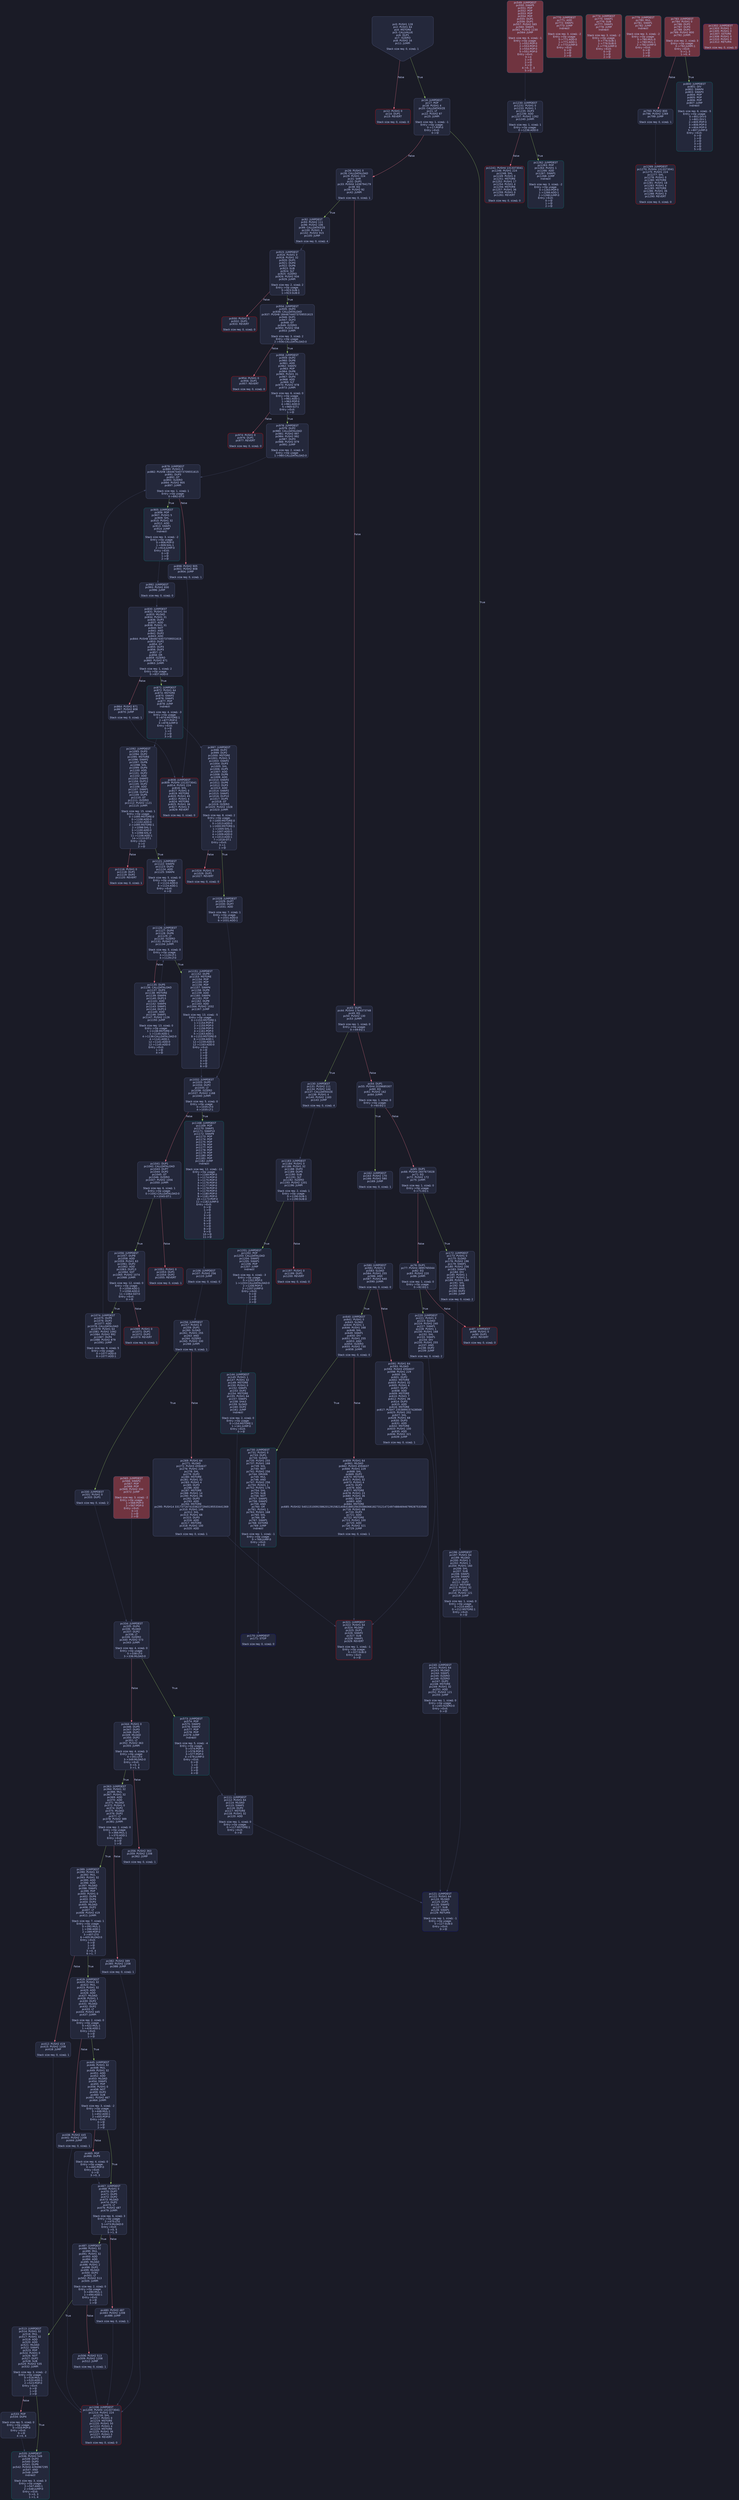 digraph G {
    node [shape=box, style="filled, rounded", color="#565f89", fontcolor="#c0caf5", fontname="Helvetica", fillcolor="#24283b"];
    edge [color="#414868", fontcolor="#c0caf5", fontname="Helvetica"];
    bgcolor="#1a1b26";
    0 [ label = "pc0: PUSH1 128
pc2: PUSH1 64
pc4: MSTORE
pc5: CALLVALUE
pc6: DUP1
pc7: ISZERO
pc8: PUSH2 16
pc11: JUMPI

Stack size req: 0, sizeΔ: 1
" shape = invhouse]
    1 [ label = "pc12: PUSH1 0
pc14: DUP1
pc15: REVERT

Stack size req: 0, sizeΔ: 0
" color = "red"]
    2 [ label = "pc16: JUMPDEST
pc17: POP
pc18: PUSH1 4
pc20: CALLDATASIZE
pc21: LT
pc22: PUSH2 87
pc25: JUMPI

Stack size req: 1, sizeΔ: -1
Entry->Op usage:
	0->17:POP:0
Entry->Exit:
	0->😵
"]
    3 [ label = "pc26: PUSH1 0
pc28: CALLDATALOAD
pc29: PUSH1 224
pc31: SHR
pc32: DUP1
pc33: PUSH4 1438794179
pc38: EQ
pc39: PUSH2 92
pc42: JUMPI

Stack size req: 0, sizeΔ: 1
"]
    4 [ label = "pc43: DUP1
pc44: PUSH4 1764373748
pc49: EQ
pc50: PUSH2 130
pc53: JUMPI

Stack size req: 1, sizeΔ: 0
Entry->Op usage:
	0->49:EQ:1
"]
    5 [ label = "pc54: DUP1
pc55: PUSH4 2039685307
pc60: EQ
pc61: PUSH2 162
pc64: JUMPI

Stack size req: 1, sizeΔ: 0
Entry->Op usage:
	0->60:EQ:1
"]
    6 [ label = "pc65: DUP1
pc66: PUSH4 2607673028
pc71: EQ
pc72: PUSH2 172
pc75: JUMPI

Stack size req: 1, sizeΔ: 0
Entry->Op usage:
	0->71:EQ:1
"]
    7 [ label = "pc76: DUP1
pc77: PUSH4 3895765044
pc82: EQ
pc83: PUSH2 220
pc86: JUMPI

Stack size req: 1, sizeΔ: 0
Entry->Op usage:
	0->82:EQ:1
"]
    8 [ label = "pc87: JUMPDEST
pc88: PUSH1 0
pc90: DUP1
pc91: REVERT

Stack size req: 0, sizeΔ: 0
" color = "red"]
    9 [ label = "pc92: JUMPDEST
pc93: PUSH2 111
pc96: PUSH2 106
pc99: CALLDATASIZE
pc100: PUSH1 4
pc102: PUSH2 915
pc105: JUMP

Stack size req: 0, sizeΔ: 4
"]
    10 [ label = "pc106: JUMPDEST
pc107: PUSH2 256
pc110: JUMP

Stack size req: 0, sizeΔ: 0
"]
    11 [ label = "pc111: JUMPDEST
pc112: PUSH1 64
pc114: MLOAD
pc115: SWAP1
pc116: DUP2
pc117: MSTORE
pc118: PUSH1 32
pc120: ADD

Stack size req: 1, sizeΔ: 0
Entry->Op usage:
	0->117:MSTORE:1
Entry->Exit:
	0->😵
"]
    12 [ label = "pc121: JUMPDEST
pc122: PUSH1 64
pc124: MLOAD
pc125: DUP1
pc126: SWAP2
pc127: SUB
pc128: SWAP1
pc129: RETURN

Stack size req: 1, sizeΔ: -1
Entry->Op usage:
	0->127:SUB:0
Entry->Exit:
	0->😵
" color = "darkblue"]
    13 [ label = "pc130: JUMPDEST
pc131: PUSH2 111
pc134: PUSH2 144
pc137: CALLDATASIZE
pc138: PUSH1 4
pc140: PUSH2 1183
pc143: JUMP

Stack size req: 0, sizeΔ: 4
"]
    14 [ label = "pc144: JUMPDEST
pc145: PUSH1 1
pc147: PUSH1 32
pc149: MSTORE
pc150: PUSH1 0
pc152: SWAP1
pc153: DUP2
pc154: MSTORE
pc155: PUSH1 64
pc157: SWAP1
pc158: SHA3
pc159: SLOAD
pc160: DUP2
pc161: JUMP
Indirect!

Stack size req: 2, sizeΔ: 0
Entry->Op usage:
	0->154:MSTORE:1
	1->161:JUMP:0
Entry->Exit:
	0->😵
" color = "teal"]
    15 [ label = "pc162: JUMPDEST
pc163: PUSH2 170
pc166: PUSH2 580
pc169: JUMP

Stack size req: 0, sizeΔ: 1
"]
    16 [ label = "pc170: JUMPDEST
pc171: STOP

Stack size req: 0, sizeΔ: 0
" color = "darkblue"]
    17 [ label = "pc172: JUMPDEST
pc173: PUSH1 0
pc175: SLOAD
pc176: PUSH2 196
pc179: SWAP1
pc180: PUSH2 256
pc183: SWAP1
pc184: DIV
pc185: PUSH1 1
pc187: PUSH1 1
pc189: PUSH1 160
pc191: SHL
pc192: SUB
pc193: AND
pc194: DUP2
pc195: JUMP

Stack size req: 0, sizeΔ: 2
"]
    18 [ label = "pc196: JUMPDEST
pc197: PUSH1 64
pc199: MLOAD
pc200: PUSH1 1
pc202: PUSH1 1
pc204: PUSH1 160
pc206: SHL
pc207: SUB
pc208: SWAP1
pc209: SWAP2
pc210: AND
pc211: DUP2
pc212: MSTORE
pc213: PUSH1 32
pc215: ADD
pc216: PUSH2 121
pc219: JUMP

Stack size req: 1, sizeΔ: 0
Entry->Op usage:
	0->210:AND:0
	0->212:MSTORE:1
Entry->Exit:
	0->😵
"]
    19 [ label = "pc220: JUMPDEST
pc221: PUSH1 0
pc223: SLOAD
pc224: PUSH2 240
pc227: SWAP1
pc228: PUSH1 1
pc230: PUSH1 168
pc232: SHL
pc233: SWAP1
pc234: DIV
pc235: PUSH1 255
pc237: AND
pc238: DUP2
pc239: JUMP

Stack size req: 0, sizeΔ: 2
"]
    20 [ label = "pc240: JUMPDEST
pc241: PUSH1 64
pc243: MLOAD
pc244: SWAP1
pc245: ISZERO
pc246: ISZERO
pc247: DUP2
pc248: MSTORE
pc249: PUSH1 32
pc251: ADD
pc252: PUSH2 121
pc255: JUMP

Stack size req: 1, sizeΔ: 0
Entry->Op usage:
	0->245:ISZERO:0
Entry->Exit:
	0->😵
"]
    21 [ label = "pc256: JUMPDEST
pc257: PUSH1 0
pc259: DUP1
pc260: SLOAD
pc261: PUSH1 255
pc263: AND
pc264: ISZERO
pc265: PUSH2 330
pc268: JUMPI

Stack size req: 0, sizeΔ: 1
"]
    22 [ label = "pc269: PUSH1 64
pc271: MLOAD
pc272: PUSH3 4594637
pc276: PUSH1 229
pc278: SHL
pc279: DUP2
pc280: MSTORE
pc281: PUSH1 32
pc283: PUSH1 4
pc285: DUP3
pc286: ADD
pc287: MSTORE
pc288: PUSH1 14
pc290: PUSH1 36
pc292: DUP3
pc293: ADD
pc294: MSTORE
pc295: PUSH14 331737167410362372945195533441369
pc310: PUSH1 146
pc312: SHL
pc313: PUSH1 68
pc315: DUP3
pc316: ADD
pc317: MSTORE
pc318: PUSH1 100
pc320: ADD

Stack size req: 0, sizeΔ: 1
"]
    23 [ label = "pc321: JUMPDEST
pc322: PUSH1 64
pc324: MLOAD
pc325: DUP1
pc326: SWAP2
pc327: SUB
pc328: SWAP1
pc329: REVERT

Stack size req: 1, sizeΔ: -1
Entry->Op usage:
	0->327:SUB:0
Entry->Exit:
	0->😵
" color = "red"]
    24 [ label = "pc330: JUMPDEST
pc331: PUSH1 0
pc333: DUP1

Stack size req: 0, sizeΔ: 2
"]
    25 [ label = "pc334: JUMPDEST
pc335: DUP4
pc336: MLOAD
pc337: DUP2
pc338: LT
pc339: ISZERO
pc340: PUSH2 573
pc343: JUMPI

Stack size req: 4, sizeΔ: 0
Entry->Op usage:
	0->338:LT:0
	3->336:MLOAD:0
"]
    26 [ label = "pc344: PUSH1 0
pc346: DUP5
pc347: DUP3
pc348: DUP2
pc349: MLOAD
pc350: DUP2
pc351: LT
pc352: PUSH2 363
pc355: JUMPI

Stack size req: 4, sizeΔ: 3
Entry->Op usage:
	0->351:LT:0
	3->349:MLOAD:0
Entry->Exit:
	0->0, 3
	3->1, 6
"]
    27 [ label = "pc356: PUSH2 363
pc359: PUSH2 1208
pc362: JUMP

Stack size req: 0, sizeΔ: 1
"]
    28 [ label = "pc363: JUMPDEST
pc364: PUSH1 32
pc366: MUL
pc367: PUSH1 32
pc369: ADD
pc370: ADD
pc371: MLOAD
pc372: PUSH1 0
pc374: DUP2
pc375: MLOAD
pc376: DUP2
pc377: LT
pc378: PUSH2 389
pc381: JUMPI

Stack size req: 2, sizeΔ: 0
Entry->Op usage:
	0->366:MUL:1
	1->370:ADD:1
Entry->Exit:
	0->😵
	1->😵
"]
    29 [ label = "pc382: PUSH2 389
pc385: PUSH2 1208
pc388: JUMP

Stack size req: 0, sizeΔ: 1
"]
    30 [ label = "pc389: JUMPDEST
pc390: PUSH1 32
pc392: MUL
pc393: PUSH1 32
pc395: ADD
pc396: ADD
pc397: MLOAD
pc398: SWAP1
pc399: POP
pc400: PUSH1 0
pc402: DUP6
pc403: DUP4
pc404: DUP2
pc405: MLOAD
pc406: DUP2
pc407: LT
pc408: PUSH2 419
pc411: JUMPI

Stack size req: 7, sizeΔ: 1
Entry->Op usage:
	0->392:MUL:1
	1->396:ADD:1
	2->399:POP:0
	3->407:LT:0
	6->405:MLOAD:0
Entry->Exit:
	0->😵
	1->😵
	2->😵
	3->0, 4
	6->1, 7
"]
    31 [ label = "pc412: PUSH2 419
pc415: PUSH2 1208
pc418: JUMP

Stack size req: 0, sizeΔ: 1
"]
    32 [ label = "pc419: JUMPDEST
pc420: PUSH1 32
pc422: MUL
pc423: PUSH1 32
pc425: ADD
pc426: ADD
pc427: MLOAD
pc428: PUSH1 1
pc430: DUP2
pc431: MLOAD
pc432: DUP2
pc433: LT
pc434: PUSH2 445
pc437: JUMPI

Stack size req: 2, sizeΔ: 0
Entry->Op usage:
	0->422:MUL:1
	1->426:ADD:1
Entry->Exit:
	0->😵
	1->😵
"]
    33 [ label = "pc438: PUSH2 445
pc441: PUSH2 1208
pc444: JUMP

Stack size req: 0, sizeΔ: 1
"]
    34 [ label = "pc445: JUMPDEST
pc446: PUSH1 32
pc448: MUL
pc449: PUSH1 32
pc451: ADD
pc452: ADD
pc453: MLOAD
pc454: SWAP1
pc455: POP
pc456: PUSH1 0
pc458: NOT
pc459: DUP2
pc460: SUB
pc461: PUSH2 467
pc464: JUMPI

Stack size req: 3, sizeΔ: -2
Entry->Op usage:
	0->448:MUL:1
	1->452:ADD:1
	2->455:POP:0
Entry->Exit:
	0->😵
	1->😵
	2->😵
"]
    35 [ label = "pc465: POP
pc466: DUP3

Stack size req: 4, sizeΔ: 0
Entry->Op usage:
	0->465:POP:0
Entry->Exit:
	0->😵
	3->0, 3
"]
    36 [ label = "pc467: JUMPDEST
pc468: PUSH1 0
pc470: DUP7
pc471: DUP5
pc472: DUP2
pc473: MLOAD
pc474: DUP2
pc475: LT
pc476: PUSH2 487
pc479: JUMPI

Stack size req: 6, sizeΔ: 3
Entry->Op usage:
	2->475:LT:0
	5->473:MLOAD:0
Entry->Exit:
	2->0, 5
	5->1, 8
"]
    37 [ label = "pc480: PUSH2 487
pc483: PUSH2 1208
pc486: JUMP

Stack size req: 0, sizeΔ: 1
"]
    38 [ label = "pc487: JUMPDEST
pc488: PUSH1 32
pc490: MUL
pc491: PUSH1 32
pc493: ADD
pc494: ADD
pc495: MLOAD
pc496: PUSH1 2
pc498: DUP2
pc499: MLOAD
pc500: DUP2
pc501: LT
pc502: PUSH2 513
pc505: JUMPI

Stack size req: 2, sizeΔ: 0
Entry->Op usage:
	0->490:MUL:1
	1->494:ADD:1
Entry->Exit:
	0->😵
	1->😵
"]
    39 [ label = "pc506: PUSH2 513
pc509: PUSH2 1208
pc512: JUMP

Stack size req: 0, sizeΔ: 1
"]
    40 [ label = "pc513: JUMPDEST
pc514: PUSH1 32
pc516: MUL
pc517: PUSH1 32
pc519: ADD
pc520: ADD
pc521: MLOAD
pc522: SWAP1
pc523: POP
pc524: PUSH1 0
pc526: NOT
pc527: DUP2
pc528: SUB
pc529: PUSH2 535
pc532: JUMPI

Stack size req: 3, sizeΔ: -2
Entry->Op usage:
	0->516:MUL:1
	1->520:ADD:1
	2->523:POP:0
Entry->Exit:
	0->😵
	1->😵
	2->😵
"]
    41 [ label = "pc533: POP
pc534: DUP4

Stack size req: 5, sizeΔ: 0
Entry->Op usage:
	0->533:POP:0
Entry->Exit:
	0->😵
	4->0, 4
"]
    42 [ label = "pc535: JUMPDEST
pc536: PUSH2 549
pc539: DUP3
pc540: DUP3
pc541: DUP6
pc542: PUSH4 4294967295
pc547: AND
pc548: JUMP
Indirect!

Stack size req: 3, sizeΔ: 3
Entry->Op usage:
	2->547:AND:1
	2->548:JUMP:0
Entry->Exit:
	0->0, 3
	1->1, 4
" color = "teal"]
    43 [ label = "pc549: JUMPDEST
pc550: SWAP5
pc551: POP
pc552: POP
pc553: POP
pc554: POP
pc555: DUP1
pc556: DUP1
pc557: PUSH2 565
pc560: SWAP1
pc561: PUSH2 1230
pc564: JUMP

Stack size req: 6, sizeΔ: -1
Entry->Op usage:
	1->552:POP:0
	2->553:POP:0
	3->554:POP:0
	5->551:POP:0
Entry->Exit:
	0->4
	1->😵
	2->😵
	3->😵
	4->0, 2, 3
	5->😵
" fillcolor = "#703440"]
    44 [ label = "pc565: JUMPDEST
pc566: SWAP2
pc567: POP
pc568: POP
pc569: PUSH2 334
pc572: JUMP

Stack size req: 3, sizeΔ: -2
Entry->Op usage:
	1->568:POP:0
	2->567:POP:0
Entry->Exit:
	0->0
	1->😵
	2->😵
" fillcolor = "#703440"]
    45 [ label = "pc573: JUMPDEST
pc574: POP
pc575: SWAP3
pc576: SWAP2
pc577: POP
pc578: POP
pc579: JUMP
Indirect!

Stack size req: 5, sizeΔ: -4
Entry->Op usage:
	0->574:POP:0
	2->578:POP:0
	3->577:POP:0
	4->579:JUMP:0
Entry->Exit:
	0->😵
	1->0
	2->😵
	3->😵
	4->😵
" color = "teal"]
    46 [ label = "pc580: JUMPDEST
pc581: PUSH1 0
pc583: SLOAD
pc584: PUSH1 255
pc586: AND
pc587: PUSH2 640
pc590: JUMPI

Stack size req: 0, sizeΔ: 0
"]
    47 [ label = "pc591: PUSH1 64
pc593: MLOAD
pc594: PUSH3 4594637
pc598: PUSH1 229
pc600: SHL
pc601: DUP2
pc602: MSTORE
pc603: PUSH1 32
pc605: PUSH1 4
pc607: DUP3
pc608: ADD
pc609: MSTORE
pc610: PUSH1 7
pc612: PUSH1 36
pc614: DUP3
pc615: ADD
pc616: MSTORE
pc617: PUSH7 2353899157428569
pc625: PUSH1 202
pc627: SHL
pc628: PUSH1 68
pc630: DUP3
pc631: ADD
pc632: MSTORE
pc633: PUSH1 100
pc635: ADD
pc636: PUSH2 321
pc639: JUMP

Stack size req: 0, sizeΔ: 1
"]
    48 [ label = "pc640: JUMPDEST
pc641: PUSH1 0
pc643: SLOAD
pc644: PUSH1 1
pc646: PUSH1 168
pc648: SHL
pc649: SWAP1
pc650: DIV
pc651: PUSH1 255
pc653: AND
pc654: ISZERO
pc655: PUSH2 730
pc658: JUMPI

Stack size req: 0, sizeΔ: 0
"]
    49 [ label = "pc659: PUSH1 64
pc661: MLOAD
pc662: PUSH3 4594637
pc666: PUSH1 229
pc668: SHL
pc669: DUP2
pc670: MSTORE
pc671: PUSH1 32
pc673: PUSH1 4
pc675: DUP3
pc676: ADD
pc677: MSTORE
pc678: PUSH1 23
pc680: PUSH1 36
pc682: DUP3
pc683: ADD
pc684: MSTORE
pc685: PUSH32 54011510091586201291582140641885294350860661827312147249748846946799287533568
pc718: PUSH1 68
pc720: DUP3
pc721: ADD
pc722: MSTORE
pc723: PUSH1 100
pc725: ADD
pc726: PUSH2 321
pc729: JUMP

Stack size req: 0, sizeΔ: 1
"]
    50 [ label = "pc730: JUMPDEST
pc731: PUSH1 0
pc733: DUP1
pc734: SLOAD
pc735: PUSH1 255
pc737: PUSH1 168
pc739: SHL
pc740: NOT
pc741: PUSH2 256
pc744: ORIGIN
pc745: MUL
pc746: AND
pc747: PUSH2 256
pc750: PUSH1 1
pc752: PUSH1 176
pc754: SHL
pc755: SUB
pc756: NOT
pc757: SWAP1
pc758: SWAP2
pc759: AND
pc760: OR
pc761: PUSH1 1
pc763: PUSH1 168
pc765: SHL
pc766: OR
pc767: SWAP1
pc768: SSTORE
pc769: JUMP
Indirect!

Stack size req: 1, sizeΔ: -1
Entry->Op usage:
	0->769:JUMP:0
Entry->Exit:
	0->😵
" color = "teal"]
    51 [ label = "pc770: JUMPDEST
pc771: ADD
pc772: SWAP1
pc773: JUMP
Indirect!

Stack size req: 3, sizeΔ: -2
Entry->Op usage:
	0->771:ADD:0
	1->771:ADD:1
	2->773:JUMP:0
Entry->Exit:
	0->😵
	1->😵
	2->😵
" color = "teal" fillcolor = "#703440"]
    52 [ label = "pc774: JUMPDEST
pc775: SWAP1
pc776: SUB
pc777: SWAP1
pc778: JUMP
Indirect!

Stack size req: 3, sizeΔ: -2
Entry->Op usage:
	0->776:SUB:1
	1->776:SUB:0
	2->778:JUMP:0
Entry->Exit:
	0->😵
	1->😵
	2->😵
" color = "teal" fillcolor = "#703440"]
    53 [ label = "pc779: JUMPDEST
pc780: MUL
pc781: SWAP1
pc782: JUMP
Indirect!

Stack size req: 3, sizeΔ: -2
Entry->Op usage:
	0->780:MUL:0
	1->780:MUL:1
	2->782:JUMP:0
Entry->Exit:
	0->😵
	1->😵
	2->😵
" color = "teal" fillcolor = "#703440"]
    54 [ label = "pc783: JUMPDEST
pc784: PUSH1 0
pc786: DUP2
pc787: DUP4
pc788: DUP2
pc789: PUSH2 800
pc792: JUMPI

Stack size req: 2, sizeΔ: 3
Entry->Op usage:
	0->792:JUMPI:1
Entry->Exit:
	0->1, 3
	1->0, 4
" fillcolor = "#703440"]
    55 [ label = "pc793: PUSH2 800
pc796: PUSH2 1269
pc799: JUMP

Stack size req: 0, sizeΔ: 1
"]
    56 [ label = "pc800: JUMPDEST
pc801: DIV
pc802: SWAP4
pc803: SWAP3
pc804: POP
pc805: POP
pc806: POP
pc807: JUMP
Indirect!

Stack size req: 6, sizeΔ: -5
Entry->Op usage:
	0->801:DIV:0
	1->801:DIV:1
	2->805:POP:0
	3->806:POP:0
	4->804:POP:0
	5->807:JUMP:0
Entry->Exit:
	0->😵
	1->😵
	2->😵
	3->😵
	4->😵
	5->😵
" color = "teal"]
    57 [ label = "pc808: JUMPDEST
pc809: PUSH4 1313373041
pc814: PUSH1 224
pc816: SHL
pc817: PUSH1 0
pc819: MSTORE
pc820: PUSH1 65
pc822: PUSH1 4
pc824: MSTORE
pc825: PUSH1 36
pc827: PUSH1 0
pc829: REVERT

Stack size req: 0, sizeΔ: 0
" color = "red"]
    58 [ label = "pc830: JUMPDEST
pc831: PUSH1 64
pc833: MLOAD
pc834: PUSH1 31
pc836: DUP3
pc837: ADD
pc838: PUSH1 31
pc840: NOT
pc841: AND
pc842: DUP2
pc843: ADD
pc844: PUSH8 18446744073709551615
pc853: DUP2
pc854: GT
pc855: DUP3
pc856: DUP3
pc857: LT
pc858: OR
pc859: ISZERO
pc860: PUSH2 871
pc863: JUMPI

Stack size req: 1, sizeΔ: 2
Entry->Op usage:
	0->837:ADD:0
"]
    59 [ label = "pc864: PUSH2 871
pc867: PUSH2 808
pc870: JUMP

Stack size req: 0, sizeΔ: 1
"]
    60 [ label = "pc871: JUMPDEST
pc872: PUSH1 64
pc874: MSTORE
pc875: SWAP2
pc876: SWAP1
pc877: POP
pc878: JUMP
Indirect!

Stack size req: 4, sizeΔ: -3
Entry->Op usage:
	0->874:MSTORE:1
	2->877:POP:0
	3->878:JUMP:0
Entry->Exit:
	0->😵
	1->0
	2->😵
	3->😵
" color = "teal"]
    61 [ label = "pc879: JUMPDEST
pc880: PUSH1 0
pc882: PUSH8 18446744073709551615
pc891: DUP3
pc892: GT
pc893: ISZERO
pc894: PUSH2 905
pc897: JUMPI

Stack size req: 1, sizeΔ: 1
Entry->Op usage:
	0->892:GT:0
"]
    62 [ label = "pc898: PUSH2 905
pc901: PUSH2 808
pc904: JUMP

Stack size req: 0, sizeΔ: 1
"]
    63 [ label = "pc905: JUMPDEST
pc906: POP
pc907: PUSH1 5
pc909: SHL
pc910: PUSH1 32
pc912: ADD
pc913: SWAP1
pc914: JUMP
Indirect!

Stack size req: 3, sizeΔ: -2
Entry->Op usage:
	0->906:POP:0
	1->909:SHL:1
	2->914:JUMP:0
Entry->Exit:
	0->😵
	1->😵
	2->😵
" color = "teal"]
    64 [ label = "pc915: JUMPDEST
pc916: PUSH1 0
pc918: PUSH1 32
pc920: DUP1
pc921: DUP4
pc922: DUP6
pc923: SUB
pc924: SLT
pc925: ISZERO
pc926: PUSH2 934
pc929: JUMPI

Stack size req: 2, sizeΔ: 2
Entry->Op usage:
	0->923:SUB:1
	1->923:SUB:0
"]
    65 [ label = "pc930: PUSH1 0
pc932: DUP1
pc933: REVERT

Stack size req: 0, sizeΔ: 0
" color = "red"]
    66 [ label = "pc934: JUMPDEST
pc935: DUP3
pc936: CALLDATALOAD
pc937: PUSH8 18446744073709551615
pc946: DUP1
pc947: DUP3
pc948: GT
pc949: ISZERO
pc950: PUSH2 958
pc953: JUMPI

Stack size req: 3, sizeΔ: 2
Entry->Op usage:
	2->936:CALLDATALOAD:0
"]
    67 [ label = "pc954: PUSH1 0
pc956: DUP1
pc957: REVERT

Stack size req: 0, sizeΔ: 0
" color = "red"]
    68 [ label = "pc958: JUMPDEST
pc959: DUP2
pc960: DUP6
pc961: ADD
pc962: SWAP2
pc963: POP
pc964: DUP6
pc965: PUSH1 31
pc967: DUP4
pc968: ADD
pc969: SLT
pc970: PUSH2 978
pc973: JUMPI

Stack size req: 6, sizeΔ: 0
Entry->Op usage:
	1->961:ADD:1
	1->963:POP:0
	4->961:ADD:0
	5->969:SLT:1
Entry->Exit:
	1->😵
"]
    69 [ label = "pc974: PUSH1 0
pc976: DUP1
pc977: REVERT

Stack size req: 0, sizeΔ: 0
" color = "red"]
    70 [ label = "pc978: JUMPDEST
pc979: DUP2
pc980: CALLDATALOAD
pc981: PUSH2 997
pc984: PUSH2 992
pc987: DUP3
pc988: PUSH2 879
pc991: JUMP

Stack size req: 2, sizeΔ: 4
Entry->Op usage:
	1->980:CALLDATALOAD:0
"]
    71 [ label = "pc992: JUMPDEST
pc993: PUSH2 830
pc996: JUMP

Stack size req: 0, sizeΔ: 0
"]
    72 [ label = "pc997: JUMPDEST
pc998: DUP2
pc999: DUP2
pc1000: MSTORE
pc1001: PUSH1 5
pc1003: SWAP2
pc1004: DUP3
pc1005: SHL
pc1006: DUP5
pc1007: ADD
pc1008: DUP6
pc1009: ADD
pc1010: SWAP2
pc1011: DUP6
pc1012: DUP3
pc1013: ADD
pc1014: SWAP2
pc1015: SWAP1
pc1016: DUP10
pc1017: DUP5
pc1018: GT
pc1019: ISZERO
pc1020: PUSH2 1028
pc1023: JUMPI

Stack size req: 8, sizeΔ: 2
Entry->Op usage:
	0->1000:MSTORE:0
	0->1013:ADD:0
	1->1000:MSTORE:1
	1->1005:SHL:1
	3->1007:ADD:0
	4->1009:ADD:0
	4->1013:ADD:1
	7->1018:GT:1
Entry->Exit:
	0->1
	1->😵
"]
    73 [ label = "pc1024: PUSH1 0
pc1026: DUP1
pc1027: REVERT

Stack size req: 0, sizeΔ: 0
" color = "red"]
    74 [ label = "pc1028: JUMPDEST
pc1029: DUP7
pc1030: DUP7
pc1031: ADD

Stack size req: 7, sizeΔ: 1
Entry->Op usage:
	5->1031:ADD:0
	6->1031:ADD:1
"]
    75 [ label = "pc1032: JUMPDEST
pc1033: DUP5
pc1034: DUP2
pc1035: LT
pc1036: ISZERO
pc1037: PUSH2 1168
pc1040: JUMPI

Stack size req: 5, sizeΔ: 0
Entry->Op usage:
	0->1035:LT:0
	4->1035:LT:1
"]
    76 [ label = "pc1041: DUP1
pc1042: CALLDATALOAD
pc1043: DUP7
pc1044: DUP2
pc1045: GT
pc1046: ISZERO
pc1047: PUSH2 1056
pc1050: JUMPI

Stack size req: 6, sizeΔ: 1
Entry->Op usage:
	0->1042:CALLDATALOAD:0
	5->1045:GT:1
"]
    77 [ label = "pc1051: PUSH1 0
pc1053: DUP1
pc1054: DUP2
pc1055: REVERT

Stack size req: 0, sizeΔ: 1
" color = "red"]
    78 [ label = "pc1056: JUMPDEST
pc1057: DUP8
pc1058: ADD
pc1059: PUSH1 63
pc1061: DUP2
pc1062: ADD
pc1063: DUP13
pc1064: SGT
pc1065: PUSH2 1074
pc1068: JUMPI

Stack size req: 12, sizeΔ: 0
Entry->Op usage:
	0->1058:ADD:1
	7->1058:ADD:0
	11->1064:SGT:0
Entry->Exit:
	0->😵
"]
    79 [ label = "pc1069: PUSH1 0
pc1071: DUP1
pc1072: DUP2
pc1073: REVERT

Stack size req: 0, sizeΔ: 1
" color = "red"]
    80 [ label = "pc1074: JUMPDEST
pc1075: DUP9
pc1076: DUP2
pc1077: ADD
pc1078: CALLDATALOAD
pc1079: PUSH1 64
pc1081: PUSH2 1092
pc1084: PUSH2 992
pc1087: DUP4
pc1088: PUSH2 879
pc1091: JUMP

Stack size req: 9, sizeΔ: 5
Entry->Op usage:
	0->1077:ADD:0
	8->1077:ADD:1
"]
    81 [ label = "pc1092: JUMPDEST
pc1093: DUP3
pc1094: DUP2
pc1095: MSTORE
pc1096: SWAP2
pc1097: DUP6
pc1098: SHL
pc1099: DUP4
pc1100: ADD
pc1101: DUP2
pc1102: ADD
pc1103: SWAP2
pc1104: DUP12
pc1105: DUP2
pc1106: ADD
pc1107: SWAP1
pc1108: DUP16
pc1109: DUP5
pc1110: GT
pc1111: ISZERO
pc1112: PUSH2 1121
pc1115: JUMPI

Stack size req: 15, sizeΔ: 1
Entry->Op usage:
	0->1095:MSTORE:0
	0->1106:ADD:0
	1->1102:ADD:0
	2->1095:MSTORE:1
	2->1098:SHL:1
	3->1100:ADD:0
	5->1098:SHL:0
	11->1106:ADD:1
	14->1110:GT:1
Entry->Exit:
	0->0
	2->😵
"]
    82 [ label = "pc1116: PUSH1 0
pc1118: DUP1
pc1119: DUP2
pc1120: REVERT

Stack size req: 0, sizeΔ: 1
" color = "red"]
    83 [ label = "pc1121: JUMPDEST
pc1122: SWAP4
pc1123: DUP3
pc1124: ADD
pc1125: SWAP4

Stack size req: 5, sizeΔ: 0
Entry->Op usage:
	2->1124:ADD:0
	4->1124:ADD:1
Entry->Exit:
	4->😵
"]
    84 [ label = "pc1126: JUMPDEST
pc1127: DUP4
pc1128: DUP6
pc1129: LT
pc1130: ISZERO
pc1131: PUSH2 1151
pc1134: JUMPI

Stack size req: 5, sizeΔ: 0
Entry->Op usage:
	3->1129:LT:1
	4->1129:LT:0
"]
    85 [ label = "pc1135: DUP5
pc1136: CALLDATALOAD
pc1137: DUP3
pc1138: MSTORE
pc1139: SWAP4
pc1140: DUP13
pc1141: ADD
pc1142: SWAP4
pc1143: SWAP1
pc1144: DUP13
pc1145: ADD
pc1146: SWAP1
pc1147: PUSH2 1126
pc1150: JUMP

Stack size req: 13, sizeΔ: 0
Entry->Op usage:
	1->1138:MSTORE:0
	1->1145:ADD:1
	4->1136:CALLDATALOAD:0
	4->1141:ADD:1
	12->1141:ADD:0
	12->1145:ADD:0
Entry->Exit:
	1->😵
	4->😵
"]
    86 [ label = "pc1151: JUMPDEST
pc1152: DUP9
pc1153: MSTORE
pc1154: POP
pc1155: POP
pc1156: POP
pc1157: SWAP4
pc1158: DUP9
pc1159: ADD
pc1160: SWAP4
pc1161: POP
pc1162: DUP8
pc1163: ADD
pc1164: PUSH2 1032
pc1167: JUMP

Stack size req: 13, sizeΔ: -5
Entry->Op usage:
	0->1153:MSTORE:1
	1->1154:POP:0
	2->1155:POP:0
	3->1156:POP:0
	4->1161:POP:0
	5->1163:ADD:1
	8->1153:MSTORE:0
	8->1159:ADD:1
	12->1159:ADD:0
	12->1163:ADD:0
Entry->Exit:
	0->😵
	1->😵
	2->😵
	3->😵
	4->😵
	5->😵
	8->😵
"]
    87 [ label = "pc1168: JUMPDEST
pc1169: POP
pc1170: SWAP1
pc1171: SWAP10
pc1172: SWAP9
pc1173: POP
pc1174: POP
pc1175: POP
pc1176: POP
pc1177: POP
pc1178: POP
pc1179: POP
pc1180: POP
pc1181: POP
pc1182: JUMP
Indirect!

Stack size req: 12, sizeΔ: -11
Entry->Op usage:
	0->1169:POP:0
	1->1174:POP:0
	3->1175:POP:0
	4->1176:POP:0
	5->1177:POP:0
	6->1178:POP:0
	7->1179:POP:0
	8->1180:POP:0
	9->1181:POP:0
	10->1173:POP:0
	11->1182:JUMP:0
Entry->Exit:
	0->😵
	1->😵
	2->0
	3->😵
	4->😵
	5->😵
	6->😵
	7->😵
	8->😵
	9->😵
	10->😵
	11->😵
" color = "teal"]
    88 [ label = "pc1183: JUMPDEST
pc1184: PUSH1 0
pc1186: PUSH1 32
pc1188: DUP3
pc1189: DUP5
pc1190: SUB
pc1191: SLT
pc1192: ISZERO
pc1193: PUSH2 1201
pc1196: JUMPI

Stack size req: 2, sizeΔ: 1
Entry->Op usage:
	0->1190:SUB:1
	1->1190:SUB:0
"]
    89 [ label = "pc1197: PUSH1 0
pc1199: DUP1
pc1200: REVERT

Stack size req: 0, sizeΔ: 0
" color = "red"]
    90 [ label = "pc1201: JUMPDEST
pc1202: POP
pc1203: CALLDATALOAD
pc1204: SWAP2
pc1205: SWAP1
pc1206: POP
pc1207: JUMP
Indirect!

Stack size req: 4, sizeΔ: -3
Entry->Op usage:
	0->1202:POP:0
	1->1203:CALLDATALOAD:0
	2->1206:POP:0
	3->1207:JUMP:0
Entry->Exit:
	0->😵
	1->😵
	2->😵
	3->😵
" color = "teal"]
    91 [ label = "pc1208: JUMPDEST
pc1209: PUSH4 1313373041
pc1214: PUSH1 224
pc1216: SHL
pc1217: PUSH1 0
pc1219: MSTORE
pc1220: PUSH1 50
pc1222: PUSH1 4
pc1224: MSTORE
pc1225: PUSH1 36
pc1227: PUSH1 0
pc1229: REVERT

Stack size req: 0, sizeΔ: 0
" color = "red"]
    92 [ label = "pc1230: JUMPDEST
pc1231: PUSH1 0
pc1233: PUSH1 1
pc1235: DUP3
pc1236: ADD
pc1237: PUSH2 1262
pc1240: JUMPI

Stack size req: 1, sizeΔ: 1
Entry->Op usage:
	0->1236:ADD:0
"]
    93 [ label = "pc1241: PUSH4 1313373041
pc1246: PUSH1 224
pc1248: SHL
pc1249: PUSH1 0
pc1251: MSTORE
pc1252: PUSH1 17
pc1254: PUSH1 4
pc1256: MSTORE
pc1257: PUSH1 36
pc1259: PUSH1 0
pc1261: REVERT

Stack size req: 0, sizeΔ: 0
" color = "red"]
    94 [ label = "pc1262: JUMPDEST
pc1263: POP
pc1264: PUSH1 1
pc1266: ADD
pc1267: SWAP1
pc1268: JUMP
Indirect!

Stack size req: 3, sizeΔ: -2
Entry->Op usage:
	0->1263:POP:0
	1->1266:ADD:1
	2->1268:JUMP:0
Entry->Exit:
	0->😵
	1->😵
	2->😵
" color = "teal"]
    95 [ label = "pc1269: JUMPDEST
pc1270: PUSH4 1313373041
pc1275: PUSH1 224
pc1277: SHL
pc1278: PUSH1 0
pc1280: MSTORE
pc1281: PUSH1 18
pc1283: PUSH1 4
pc1285: MSTORE
pc1286: PUSH1 36
pc1288: PUSH1 0
pc1290: REVERT

Stack size req: 0, sizeΔ: 0
" color = "red"]
    96 [ label = "pc1302: JUMPDEST
pc1303: PUSH1 1
pc1305: PUSH1 0
pc1307: SSTORE
pc1308: PUSH1 0
pc1310: PUSH1 0
pc1312: RETURN

Stack size req: 0, sizeΔ: 0
" color = "darkblue" fillcolor = "#703440"]
    0 -> 1 [ label = "False" color = "#f7768e"]
    0 -> 2 [ label = "True" color = "#9ece6a"]
    2 -> 3 [ label = "False" color = "#f7768e"]
    2 -> 8 [ label = "True" color = "#9ece6a"]
    3 -> 4 [ label = "False" color = "#f7768e"]
    3 -> 9 [ label = "True" color = "#9ece6a"]
    4 -> 5 [ label = "False" color = "#f7768e"]
    4 -> 13 [ label = "True" color = "#9ece6a"]
    5 -> 6 [ label = "False" color = "#f7768e"]
    5 -> 15 [ label = "True" color = "#9ece6a"]
    6 -> 7 [ label = "False" color = "#f7768e"]
    6 -> 17 [ label = "True" color = "#9ece6a"]
    7 -> 8 [ label = "False" color = "#f7768e"]
    7 -> 19 [ label = "True" color = "#9ece6a"]
    9 -> 64 [ ]
    10 -> 21 [ ]
    11 -> 12 [ ]
    13 -> 88 [ ]
    15 -> 46 [ ]
    17 -> 18 [ ]
    18 -> 12 [ ]
    19 -> 20 [ ]
    20 -> 12 [ ]
    21 -> 22 [ label = "False" color = "#f7768e"]
    21 -> 24 [ label = "True" color = "#9ece6a"]
    22 -> 23 [ ]
    24 -> 25 [ ]
    25 -> 26 [ label = "False" color = "#f7768e"]
    25 -> 45 [ label = "True" color = "#9ece6a"]
    26 -> 27 [ label = "False" color = "#f7768e"]
    26 -> 28 [ label = "True" color = "#9ece6a"]
    27 -> 91 [ ]
    28 -> 29 [ label = "False" color = "#f7768e"]
    28 -> 30 [ label = "True" color = "#9ece6a"]
    29 -> 91 [ ]
    30 -> 31 [ label = "False" color = "#f7768e"]
    30 -> 32 [ label = "True" color = "#9ece6a"]
    31 -> 91 [ ]
    32 -> 33 [ label = "False" color = "#f7768e"]
    32 -> 34 [ label = "True" color = "#9ece6a"]
    33 -> 91 [ ]
    34 -> 35 [ label = "False" color = "#f7768e"]
    34 -> 36 [ label = "True" color = "#9ece6a"]
    35 -> 36 [ ]
    36 -> 37 [ label = "False" color = "#f7768e"]
    36 -> 38 [ label = "True" color = "#9ece6a"]
    37 -> 91 [ ]
    38 -> 39 [ label = "False" color = "#f7768e"]
    38 -> 40 [ label = "True" color = "#9ece6a"]
    39 -> 91 [ ]
    40 -> 41 [ label = "False" color = "#f7768e"]
    40 -> 42 [ label = "True" color = "#9ece6a"]
    41 -> 42 [ ]
    43 -> 92 [ ]
    44 -> 25 [ ]
    46 -> 47 [ label = "False" color = "#f7768e"]
    46 -> 48 [ label = "True" color = "#9ece6a"]
    47 -> 23 [ ]
    48 -> 49 [ label = "False" color = "#f7768e"]
    48 -> 50 [ label = "True" color = "#9ece6a"]
    49 -> 23 [ ]
    54 -> 55 [ label = "False" color = "#f7768e"]
    54 -> 56 [ label = "True" color = "#9ece6a"]
    55 -> 95 [ ]
    58 -> 59 [ label = "False" color = "#f7768e"]
    58 -> 60 [ label = "True" color = "#9ece6a"]
    59 -> 57 [ ]
    61 -> 62 [ label = "False" color = "#f7768e"]
    61 -> 63 [ label = "True" color = "#9ece6a"]
    62 -> 57 [ ]
    64 -> 65 [ label = "False" color = "#f7768e"]
    64 -> 66 [ label = "True" color = "#9ece6a"]
    66 -> 67 [ label = "False" color = "#f7768e"]
    66 -> 68 [ label = "True" color = "#9ece6a"]
    68 -> 69 [ label = "False" color = "#f7768e"]
    68 -> 70 [ label = "True" color = "#9ece6a"]
    70 -> 61 [ ]
    71 -> 58 [ ]
    72 -> 73 [ label = "False" color = "#f7768e"]
    72 -> 74 [ label = "True" color = "#9ece6a"]
    74 -> 75 [ ]
    75 -> 76 [ label = "False" color = "#f7768e"]
    75 -> 87 [ label = "True" color = "#9ece6a"]
    76 -> 77 [ label = "False" color = "#f7768e"]
    76 -> 78 [ label = "True" color = "#9ece6a"]
    78 -> 79 [ label = "False" color = "#f7768e"]
    78 -> 80 [ label = "True" color = "#9ece6a"]
    80 -> 61 [ ]
    81 -> 82 [ label = "False" color = "#f7768e"]
    81 -> 83 [ label = "True" color = "#9ece6a"]
    83 -> 84 [ ]
    84 -> 85 [ label = "False" color = "#f7768e"]
    84 -> 86 [ label = "True" color = "#9ece6a"]
    85 -> 84 [ ]
    86 -> 75 [ ]
    88 -> 89 [ label = "False" color = "#f7768e"]
    88 -> 90 [ label = "True" color = "#9ece6a"]
    92 -> 93 [ label = "False" color = "#f7768e"]
    92 -> 94 [ label = "True" color = "#9ece6a"]
    63 -> 71 [ ]
    60 -> 72 [ ]
    87 -> 10 [ ]
    45 -> 11 [ ]
    60 -> 81 [ ]
    90 -> 14 [ ]
    14 -> 11 [ ]
    50 -> 16 [ ]

}